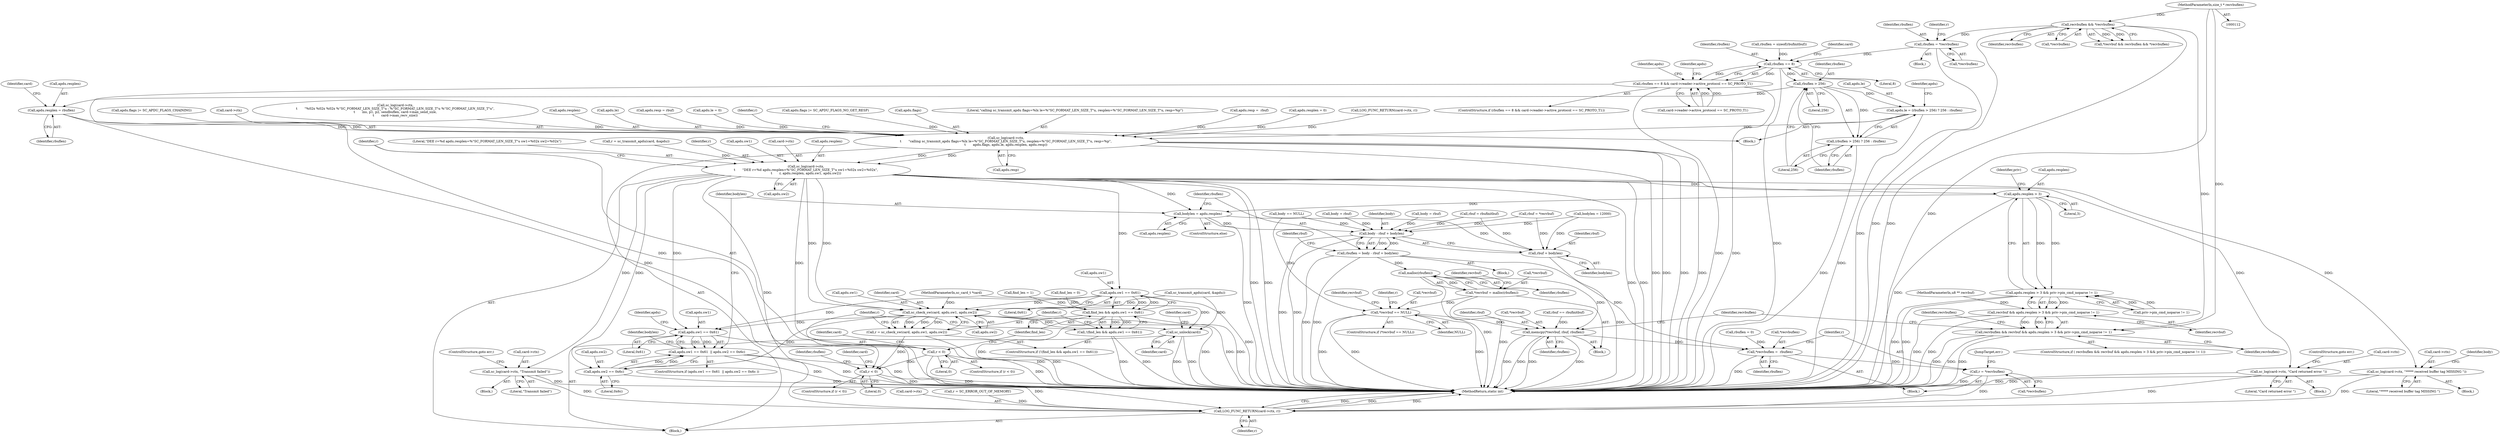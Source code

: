 digraph "0_OpenSC_8fe377e93b4b56060e5bbfb6f3142ceaeca744fa_14@API" {
"1000182" [label="(Call,rbuflen = *recvbuflen)"];
"1000173" [label="(Call,recvbuflen && *recvbuflen)"];
"1000120" [label="(MethodParameterIn,size_t * recvbuflen)"];
"1000217" [label="(Call,rbuflen == 8)"];
"1000216" [label="(Call,rbuflen == 8 && card->reader->active_protocol == SC_PROTO_T1)"];
"1000264" [label="(Call,rbuflen > 256)"];
"1000259" [label="(Call,apdu.le = (rbuflen > 256) ? 256 : rbuflen)"];
"1000291" [label="(Call,sc_log(card->ctx,\n\t       \"calling sc_transmit_apdu flags=%lx le=%\"SC_FORMAT_LEN_SIZE_T\"u, resplen=%\"SC_FORMAT_LEN_SIZE_T\"u, resp=%p\",\n\t       apdu.flags, apdu.le, apdu.resplen, apdu.resp))"];
"1000314" [label="(Call,sc_log(card->ctx,\n\t       \"DEE r=%d apdu.resplen=%\"SC_FORMAT_LEN_SIZE_T\"u sw1=%02x sw2=%02x\",\n\t       r, apdu.resplen, apdu.sw1, apdu.sw2))"];
"1000330" [label="(Call,r < 0)"];
"1000360" [label="(Call,r < 0)"];
"1000490" [label="(Call,LOG_FUNC_RETURN(card->ctx, r))"];
"1000334" [label="(Call,sc_log(card->ctx, \"Transmit failed\"))"];
"1000344" [label="(Call,apdu.sw1 == 0x61)"];
"1000342" [label="(Call,find_len && apdu.sw1 == 0x61)"];
"1000341" [label="(Call,!(find_len && apdu.sw1 == 0x61))"];
"1000351" [label="(Call,sc_check_sw(card, apdu.sw1, apdu.sw2))"];
"1000349" [label="(Call,r = sc_check_sw(card, apdu.sw1, apdu.sw2))"];
"1000425" [label="(Call,apdu.sw1 == 0x61)"];
"1000424" [label="(Call,apdu.sw1 == 0x61  || apdu.sw2 == 0x6c)"];
"1000430" [label="(Call,apdu.sw2 == 0x6c)"];
"1000488" [label="(Call,sc_unlock(card))"];
"1000364" [label="(Call,sc_log(card->ctx, \"Card returned error \"))"];
"1000379" [label="(Call,apdu.resplen > 3)"];
"1000378" [label="(Call,apdu.resplen > 3 && priv->pin_cmd_noparse != 1)"];
"1000376" [label="(Call,recvbuf && apdu.resplen > 3 && priv->pin_cmd_noparse != 1)"];
"1000374" [label="(Call,recvbuflen && recvbuf && apdu.resplen > 3 && priv->pin_cmd_noparse != 1)"];
"1000439" [label="(Call,bodylen = apdu.resplen)"];
"1000446" [label="(Call,body - rbuf + bodylen)"];
"1000444" [label="(Call,rbuflen = body - rbuf + bodylen)"];
"1000459" [label="(Call,malloc(rbuflen))"];
"1000456" [label="(Call,*recvbuf = malloc(rbuflen))"];
"1000462" [label="(Call,*recvbuf == NULL)"];
"1000471" [label="(Call,memcpy(*recvbuf, rbuf, rbuflen))"];
"1000479" [label="(Call,*recvbuflen =  rbuflen)"];
"1000483" [label="(Call,r = *recvbuflen)"];
"1000448" [label="(Call,rbuf + bodylen)"];
"1000415" [label="(Call,sc_log(card->ctx, \"***** received buffer tag MISSING \"))"];
"1000263" [label="(Call,(rbuflen > 256) ? 256 : rbuflen)"];
"1000269" [label="(Call,apdu.resplen = rbuflen)"];
"1000483" [label="(Call,r = *recvbuflen)"];
"1000424" [label="(Call,apdu.sw1 == 0x61  || apdu.sw2 == 0x6c)"];
"1000484" [label="(Identifier,r)"];
"1000170" [label="(Call,*recvbuf && recvbuflen && *recvbuflen)"];
"1000478" [label="(Block,)"];
"1000415" [label="(Call,sc_log(card->ctx, \"***** received buffer tag MISSING \"))"];
"1000228" [label="(Call,apdu.flags |= SC_APDU_FLAGS_NO_GET_RESP)"];
"1000468" [label="(Identifier,r)"];
"1000364" [label="(Call,sc_log(card->ctx, \"Card returned error \"))"];
"1000260" [label="(Call,apdu.le)"];
"1000492" [label="(Identifier,card)"];
"1000378" [label="(Call,apdu.resplen > 3 && priv->pin_cmd_noparse != 1)"];
"1000174" [label="(Identifier,recvbuflen)"];
"1000121" [label="(Block,)"];
"1000220" [label="(Call,card->reader->active_protocol == SC_PROTO_T1)"];
"1000340" [label="(ControlStructure,if (!(find_len && apdu.sw1 == 0x61)))"];
"1000296" [label="(Call,apdu.flags)"];
"1000348" [label="(Literal,0x61)"];
"1000376" [label="(Call,recvbuf && apdu.resplen > 3 && priv->pin_cmd_noparse != 1)"];
"1000269" [label="(Call,apdu.resplen = rbuflen)"];
"1000326" [label="(Call,apdu.sw2)"];
"1000474" [label="(Identifier,rbuf)"];
"1000477" [label="(Identifier,recvbuflen)"];
"1000263" [label="(Call,(rbuflen > 256) ? 256 : rbuflen)"];
"1000163" [label="(Call,rbuflen = sizeof(rbufinitbuf))"];
"1000266" [label="(Literal,256)"];
"1000380" [label="(Call,apdu.resplen)"];
"1000350" [label="(Identifier,r)"];
"1000356" [label="(Call,apdu.sw2)"];
"1000182" [label="(Call,rbuflen = *recvbuflen)"];
"1000370" [label="(Call,rbuflen = 0)"];
"1000319" [label="(Identifier,r)"];
"1000295" [label="(Literal,\"calling sc_transmit_apdu flags=%lx le=%\"SC_FORMAT_LEN_SIZE_T\"u, resplen=%\"SC_FORMAT_LEN_SIZE_T\"u, resp=%p\")"];
"1000363" [label="(Block,)"];
"1000463" [label="(Call,*recvbuf)"];
"1000344" [label="(Call,apdu.sw1 == 0x61)"];
"1000330" [label="(Call,r < 0)"];
"1000291" [label="(Call,sc_log(card->ctx,\n\t       \"calling sc_transmit_apdu flags=%lx le=%\"SC_FORMAT_LEN_SIZE_T\"u, resplen=%\"SC_FORMAT_LEN_SIZE_T\"u, resp=%p\",\n\t       apdu.flags, apdu.le, apdu.resplen, apdu.resp))"];
"1000368" [label="(Literal,\"Card returned error \")"];
"1000276" [label="(Call,apdu.resp =  rbuf)"];
"1000332" [label="(Literal,0)"];
"1000238" [label="(Identifier,apdu)"];
"1000384" [label="(Call,priv->pin_cmd_noparse != 1)"];
"1000271" [label="(Identifier,apdu)"];
"1000392" [label="(Identifier,recvbuflen)"];
"1000426" [label="(Call,apdu.sw1)"];
"1000435" [label="(Call,bodylen = 12000)"];
"1000472" [label="(Call,*recvbuf)"];
"1000223" [label="(Identifier,card)"];
"1000371" [label="(Identifier,rbuflen)"];
"1000491" [label="(Call,card->ctx)"];
"1000447" [label="(Identifier,body)"];
"1000215" [label="(ControlStructure,if (rbuflen == 8 && card->reader->active_protocol == SC_PROTO_T1))"];
"1000338" [label="(Literal,\"Transmit failed\")"];
"1000489" [label="(Identifier,card)"];
"1000323" [label="(Call,apdu.sw1)"];
"1000462" [label="(Call,*recvbuf == NULL)"];
"1000480" [label="(Call,*recvbuflen)"];
"1000431" [label="(Call,apdu.sw2)"];
"1000365" [label="(Call,card->ctx)"];
"1000331" [label="(Identifier,r)"];
"1000286" [label="(Call,apdu.resplen = 0)"];
"1000460" [label="(Identifier,rbuflen)"];
"1000414" [label="(Block,)"];
"1000386" [label="(Identifier,priv)"];
"1000465" [label="(Identifier,NULL)"];
"1000160" [label="(Call,rbuf = rbufinitbuf)"];
"1000293" [label="(Identifier,card)"];
"1000253" [label="(Block,)"];
"1000494" [label="(Identifier,r)"];
"1000379" [label="(Call,apdu.resplen > 3)"];
"1000219" [label="(Literal,8)"];
"1000429" [label="(Literal,0x61)"];
"1000488" [label="(Call,sc_unlock(card))"];
"1000310" [label="(Call,sc_transmit_apdu(card, &apdu))"];
"1000264" [label="(Call,rbuflen > 256)"];
"1000416" [label="(Call,card->ctx)"];
"1000375" [label="(Identifier,recvbuflen)"];
"1000482" [label="(Identifier,rbuflen)"];
"1000194" [label="(Call,LOG_FUNC_RETURN(card->ctx, r))"];
"1000333" [label="(Block,)"];
"1000383" [label="(Literal,3)"];
"1000360" [label="(Call,r < 0)"];
"1000464" [label="(Identifier,recvbuf)"];
"1000177" [label="(Block,)"];
"1000432" [label="(Identifier,apdu)"];
"1000479" [label="(Call,*recvbuflen =  rbuflen)"];
"1000341" [label="(Call,!(find_len && apdu.sw1 == 0x61))"];
"1000270" [label="(Call,apdu.resplen)"];
"1000353" [label="(Call,apdu.sw1)"];
"1000459" [label="(Call,malloc(rbuflen))"];
"1000411" [label="(Call,body == NULL)"];
"1000113" [label="(MethodParameterIn,sc_card_t *card)"];
"1000265" [label="(Identifier,rbuflen)"];
"1000473" [label="(Identifier,recvbuf)"];
"1000475" [label="(Identifier,rbuflen)"];
"1000187" [label="(Identifier,r)"];
"1000389" [label="(Block,)"];
"1000441" [label="(Call,apdu.resplen)"];
"1000183" [label="(Identifier,rbuflen)"];
"1000485" [label="(Call,*recvbuflen)"];
"1000230" [label="(Identifier,apdu)"];
"1000210" [label="(Call,apdu.flags |= SC_APDU_FLAGS_CHAINING)"];
"1000352" [label="(Identifier,card)"];
"1000132" [label="(Call,find_len = 0)"];
"1000436" [label="(Identifier,bodylen)"];
"1000351" [label="(Call,sc_check_sw(card, apdu.sw1, apdu.sw2))"];
"1000175" [label="(Call,*recvbuflen)"];
"1000335" [label="(Call,card->ctx)"];
"1000456" [label="(Call,*recvbuf = malloc(rbuflen))"];
"1000490" [label="(Call,LOG_FUNC_RETURN(card->ctx, r))"];
"1000448" [label="(Call,rbuf + bodylen)"];
"1000461" [label="(ControlStructure,if (*recvbuf == NULL))"];
"1000449" [label="(Identifier,rbuf)"];
"1000359" [label="(ControlStructure,if (r < 0))"];
"1000292" [label="(Call,card->ctx)"];
"1000178" [label="(Call,rbuf = *recvbuf)"];
"1000334" [label="(Call,sc_log(card->ctx, \"Transmit failed\"))"];
"1000345" [label="(Call,apdu.sw1)"];
"1000452" [label="(Call,rbuf == rbufinitbuf)"];
"1000120" [label="(MethodParameterIn,size_t * recvbuflen)"];
"1000495" [label="(MethodReturn,static int)"];
"1000343" [label="(Identifier,find_len)"];
"1000184" [label="(Call,*recvbuflen)"];
"1000420" [label="(Call,body = rbuf)"];
"1000487" [label="(JumpTarget,err:)"];
"1000453" [label="(Identifier,rbuf)"];
"1000457" [label="(Call,*recvbuf)"];
"1000218" [label="(Identifier,rbuflen)"];
"1000467" [label="(Call,r = SC_ERROR_OUT_OF_MEMORY)"];
"1000430" [label="(Call,apdu.sw2 == 0x6c)"];
"1000339" [label="(ControlStructure,goto err;)"];
"1000233" [label="(Call,find_len = 1)"];
"1000267" [label="(Literal,256)"];
"1000425" [label="(Call,apdu.sw1 == 0x61)"];
"1000439" [label="(Call,bodylen = apdu.resplen)"];
"1000273" [label="(Identifier,rbuflen)"];
"1000216" [label="(Call,rbuflen == 8 && card->reader->active_protocol == SC_PROTO_T1)"];
"1000342" [label="(Call,find_len && apdu.sw1 == 0x61)"];
"1000315" [label="(Call,card->ctx)"];
"1000369" [label="(ControlStructure,goto err;)"];
"1000366" [label="(Identifier,card)"];
"1000145" [label="(Call,sc_log(card->ctx,\n\t       \"%02x %02x %02x %\"SC_FORMAT_LEN_SIZE_T\"u : %\"SC_FORMAT_LEN_SIZE_T\"u %\"SC_FORMAT_LEN_SIZE_T\"u\",\n\t       ins, p1, p2, sendbuflen, card->max_send_size,\n\t       card->max_recv_size))"];
"1000320" [label="(Call,apdu.resplen)"];
"1000445" [label="(Identifier,rbuflen)"];
"1000394" [label="(Call,body = rbuf)"];
"1000302" [label="(Call,apdu.resplen)"];
"1000305" [label="(Call,apdu.resp)"];
"1000119" [label="(MethodParameterIn,u8 ** recvbuf)"];
"1000318" [label="(Literal,\"DEE r=%d apdu.resplen=%\"SC_FORMAT_LEN_SIZE_T\"u sw1=%02x sw2=%02x\")"];
"1000217" [label="(Call,rbuflen == 8)"];
"1000450" [label="(Identifier,bodylen)"];
"1000444" [label="(Call,rbuflen = body - rbuf + bodylen)"];
"1000419" [label="(Literal,\"***** received buffer tag MISSING \")"];
"1000471" [label="(Call,memcpy(*recvbuf, rbuf, rbuflen))"];
"1000434" [label="(Literal,0x6c)"];
"1000268" [label="(Identifier,rbuflen)"];
"1000440" [label="(Identifier,bodylen)"];
"1000299" [label="(Call,apdu.le)"];
"1000421" [label="(Identifier,body)"];
"1000173" [label="(Call,recvbuflen && *recvbuflen)"];
"1000259" [label="(Call,apdu.le = (rbuflen > 256) ? 256 : rbuflen)"];
"1000329" [label="(ControlStructure,if (r < 0))"];
"1000254" [label="(Call,apdu.resp = rbuf)"];
"1000455" [label="(Block,)"];
"1000336" [label="(Identifier,card)"];
"1000438" [label="(ControlStructure,else)"];
"1000281" [label="(Call,apdu.le = 0)"];
"1000309" [label="(Identifier,r)"];
"1000423" [label="(ControlStructure,if (apdu.sw1 == 0x61  || apdu.sw2 == 0x6c ))"];
"1000446" [label="(Call,body - rbuf + bodylen)"];
"1000349" [label="(Call,r = sc_check_sw(card, apdu.sw1, apdu.sw2))"];
"1000377" [label="(Identifier,recvbuf)"];
"1000314" [label="(Call,sc_log(card->ctx,\n\t       \"DEE r=%d apdu.resplen=%\"SC_FORMAT_LEN_SIZE_T\"u sw1=%02x sw2=%02x\",\n\t       r, apdu.resplen, apdu.sw1, apdu.sw2))"];
"1000374" [label="(Call,recvbuflen && recvbuf && apdu.resplen > 3 && priv->pin_cmd_noparse != 1)"];
"1000362" [label="(Literal,0)"];
"1000373" [label="(ControlStructure,if ( recvbuflen && recvbuf && apdu.resplen > 3 && priv->pin_cmd_noparse != 1))"];
"1000361" [label="(Identifier,r)"];
"1000308" [label="(Call,r = sc_transmit_apdu(card, &apdu))"];
"1000182" -> "1000177"  [label="AST: "];
"1000182" -> "1000184"  [label="CFG: "];
"1000183" -> "1000182"  [label="AST: "];
"1000184" -> "1000182"  [label="AST: "];
"1000187" -> "1000182"  [label="CFG: "];
"1000182" -> "1000495"  [label="DDG: "];
"1000173" -> "1000182"  [label="DDG: "];
"1000182" -> "1000217"  [label="DDG: "];
"1000173" -> "1000170"  [label="AST: "];
"1000173" -> "1000174"  [label="CFG: "];
"1000173" -> "1000175"  [label="CFG: "];
"1000174" -> "1000173"  [label="AST: "];
"1000175" -> "1000173"  [label="AST: "];
"1000170" -> "1000173"  [label="CFG: "];
"1000173" -> "1000495"  [label="DDG: "];
"1000173" -> "1000495"  [label="DDG: "];
"1000173" -> "1000170"  [label="DDG: "];
"1000173" -> "1000170"  [label="DDG: "];
"1000120" -> "1000173"  [label="DDG: "];
"1000173" -> "1000374"  [label="DDG: "];
"1000120" -> "1000112"  [label="AST: "];
"1000120" -> "1000495"  [label="DDG: "];
"1000120" -> "1000374"  [label="DDG: "];
"1000217" -> "1000216"  [label="AST: "];
"1000217" -> "1000219"  [label="CFG: "];
"1000218" -> "1000217"  [label="AST: "];
"1000219" -> "1000217"  [label="AST: "];
"1000223" -> "1000217"  [label="CFG: "];
"1000216" -> "1000217"  [label="CFG: "];
"1000217" -> "1000495"  [label="DDG: "];
"1000217" -> "1000216"  [label="DDG: "];
"1000217" -> "1000216"  [label="DDG: "];
"1000163" -> "1000217"  [label="DDG: "];
"1000217" -> "1000264"  [label="DDG: "];
"1000216" -> "1000215"  [label="AST: "];
"1000216" -> "1000220"  [label="CFG: "];
"1000220" -> "1000216"  [label="AST: "];
"1000230" -> "1000216"  [label="CFG: "];
"1000238" -> "1000216"  [label="CFG: "];
"1000216" -> "1000495"  [label="DDG: "];
"1000216" -> "1000495"  [label="DDG: "];
"1000216" -> "1000495"  [label="DDG: "];
"1000220" -> "1000216"  [label="DDG: "];
"1000220" -> "1000216"  [label="DDG: "];
"1000264" -> "1000263"  [label="AST: "];
"1000264" -> "1000266"  [label="CFG: "];
"1000265" -> "1000264"  [label="AST: "];
"1000266" -> "1000264"  [label="AST: "];
"1000267" -> "1000264"  [label="CFG: "];
"1000268" -> "1000264"  [label="CFG: "];
"1000264" -> "1000259"  [label="DDG: "];
"1000264" -> "1000263"  [label="DDG: "];
"1000264" -> "1000269"  [label="DDG: "];
"1000259" -> "1000253"  [label="AST: "];
"1000259" -> "1000263"  [label="CFG: "];
"1000260" -> "1000259"  [label="AST: "];
"1000263" -> "1000259"  [label="AST: "];
"1000271" -> "1000259"  [label="CFG: "];
"1000259" -> "1000495"  [label="DDG: "];
"1000259" -> "1000291"  [label="DDG: "];
"1000291" -> "1000121"  [label="AST: "];
"1000291" -> "1000305"  [label="CFG: "];
"1000292" -> "1000291"  [label="AST: "];
"1000295" -> "1000291"  [label="AST: "];
"1000296" -> "1000291"  [label="AST: "];
"1000299" -> "1000291"  [label="AST: "];
"1000302" -> "1000291"  [label="AST: "];
"1000305" -> "1000291"  [label="AST: "];
"1000309" -> "1000291"  [label="CFG: "];
"1000291" -> "1000495"  [label="DDG: "];
"1000291" -> "1000495"  [label="DDG: "];
"1000291" -> "1000495"  [label="DDG: "];
"1000291" -> "1000495"  [label="DDG: "];
"1000194" -> "1000291"  [label="DDG: "];
"1000145" -> "1000291"  [label="DDG: "];
"1000228" -> "1000291"  [label="DDG: "];
"1000210" -> "1000291"  [label="DDG: "];
"1000281" -> "1000291"  [label="DDG: "];
"1000286" -> "1000291"  [label="DDG: "];
"1000269" -> "1000291"  [label="DDG: "];
"1000254" -> "1000291"  [label="DDG: "];
"1000276" -> "1000291"  [label="DDG: "];
"1000291" -> "1000314"  [label="DDG: "];
"1000291" -> "1000314"  [label="DDG: "];
"1000314" -> "1000121"  [label="AST: "];
"1000314" -> "1000326"  [label="CFG: "];
"1000315" -> "1000314"  [label="AST: "];
"1000318" -> "1000314"  [label="AST: "];
"1000319" -> "1000314"  [label="AST: "];
"1000320" -> "1000314"  [label="AST: "];
"1000323" -> "1000314"  [label="AST: "];
"1000326" -> "1000314"  [label="AST: "];
"1000331" -> "1000314"  [label="CFG: "];
"1000314" -> "1000495"  [label="DDG: "];
"1000314" -> "1000495"  [label="DDG: "];
"1000314" -> "1000495"  [label="DDG: "];
"1000314" -> "1000495"  [label="DDG: "];
"1000308" -> "1000314"  [label="DDG: "];
"1000314" -> "1000330"  [label="DDG: "];
"1000314" -> "1000334"  [label="DDG: "];
"1000314" -> "1000344"  [label="DDG: "];
"1000314" -> "1000351"  [label="DDG: "];
"1000314" -> "1000351"  [label="DDG: "];
"1000314" -> "1000364"  [label="DDG: "];
"1000314" -> "1000379"  [label="DDG: "];
"1000314" -> "1000415"  [label="DDG: "];
"1000314" -> "1000425"  [label="DDG: "];
"1000314" -> "1000430"  [label="DDG: "];
"1000314" -> "1000439"  [label="DDG: "];
"1000314" -> "1000490"  [label="DDG: "];
"1000330" -> "1000329"  [label="AST: "];
"1000330" -> "1000332"  [label="CFG: "];
"1000331" -> "1000330"  [label="AST: "];
"1000332" -> "1000330"  [label="AST: "];
"1000336" -> "1000330"  [label="CFG: "];
"1000343" -> "1000330"  [label="CFG: "];
"1000330" -> "1000495"  [label="DDG: "];
"1000330" -> "1000360"  [label="DDG: "];
"1000330" -> "1000490"  [label="DDG: "];
"1000360" -> "1000359"  [label="AST: "];
"1000360" -> "1000362"  [label="CFG: "];
"1000361" -> "1000360"  [label="AST: "];
"1000362" -> "1000360"  [label="AST: "];
"1000366" -> "1000360"  [label="CFG: "];
"1000371" -> "1000360"  [label="CFG: "];
"1000360" -> "1000495"  [label="DDG: "];
"1000349" -> "1000360"  [label="DDG: "];
"1000360" -> "1000490"  [label="DDG: "];
"1000490" -> "1000121"  [label="AST: "];
"1000490" -> "1000494"  [label="CFG: "];
"1000491" -> "1000490"  [label="AST: "];
"1000494" -> "1000490"  [label="AST: "];
"1000495" -> "1000490"  [label="CFG: "];
"1000490" -> "1000495"  [label="DDG: "];
"1000490" -> "1000495"  [label="DDG: "];
"1000490" -> "1000495"  [label="DDG: "];
"1000364" -> "1000490"  [label="DDG: "];
"1000415" -> "1000490"  [label="DDG: "];
"1000334" -> "1000490"  [label="DDG: "];
"1000467" -> "1000490"  [label="DDG: "];
"1000483" -> "1000490"  [label="DDG: "];
"1000334" -> "1000333"  [label="AST: "];
"1000334" -> "1000338"  [label="CFG: "];
"1000335" -> "1000334"  [label="AST: "];
"1000338" -> "1000334"  [label="AST: "];
"1000339" -> "1000334"  [label="CFG: "];
"1000334" -> "1000495"  [label="DDG: "];
"1000344" -> "1000342"  [label="AST: "];
"1000344" -> "1000348"  [label="CFG: "];
"1000345" -> "1000344"  [label="AST: "];
"1000348" -> "1000344"  [label="AST: "];
"1000342" -> "1000344"  [label="CFG: "];
"1000344" -> "1000495"  [label="DDG: "];
"1000344" -> "1000342"  [label="DDG: "];
"1000344" -> "1000342"  [label="DDG: "];
"1000344" -> "1000351"  [label="DDG: "];
"1000344" -> "1000425"  [label="DDG: "];
"1000342" -> "1000341"  [label="AST: "];
"1000342" -> "1000343"  [label="CFG: "];
"1000343" -> "1000342"  [label="AST: "];
"1000341" -> "1000342"  [label="CFG: "];
"1000342" -> "1000495"  [label="DDG: "];
"1000342" -> "1000495"  [label="DDG: "];
"1000342" -> "1000341"  [label="DDG: "];
"1000342" -> "1000341"  [label="DDG: "];
"1000132" -> "1000342"  [label="DDG: "];
"1000233" -> "1000342"  [label="DDG: "];
"1000341" -> "1000340"  [label="AST: "];
"1000350" -> "1000341"  [label="CFG: "];
"1000361" -> "1000341"  [label="CFG: "];
"1000341" -> "1000495"  [label="DDG: "];
"1000341" -> "1000495"  [label="DDG: "];
"1000351" -> "1000349"  [label="AST: "];
"1000351" -> "1000356"  [label="CFG: "];
"1000352" -> "1000351"  [label="AST: "];
"1000353" -> "1000351"  [label="AST: "];
"1000356" -> "1000351"  [label="AST: "];
"1000349" -> "1000351"  [label="CFG: "];
"1000351" -> "1000495"  [label="DDG: "];
"1000351" -> "1000495"  [label="DDG: "];
"1000351" -> "1000349"  [label="DDG: "];
"1000351" -> "1000349"  [label="DDG: "];
"1000351" -> "1000349"  [label="DDG: "];
"1000310" -> "1000351"  [label="DDG: "];
"1000113" -> "1000351"  [label="DDG: "];
"1000351" -> "1000425"  [label="DDG: "];
"1000351" -> "1000430"  [label="DDG: "];
"1000351" -> "1000488"  [label="DDG: "];
"1000349" -> "1000340"  [label="AST: "];
"1000350" -> "1000349"  [label="AST: "];
"1000361" -> "1000349"  [label="CFG: "];
"1000349" -> "1000495"  [label="DDG: "];
"1000425" -> "1000424"  [label="AST: "];
"1000425" -> "1000429"  [label="CFG: "];
"1000426" -> "1000425"  [label="AST: "];
"1000429" -> "1000425"  [label="AST: "];
"1000432" -> "1000425"  [label="CFG: "];
"1000424" -> "1000425"  [label="CFG: "];
"1000425" -> "1000495"  [label="DDG: "];
"1000425" -> "1000424"  [label="DDG: "];
"1000425" -> "1000424"  [label="DDG: "];
"1000424" -> "1000423"  [label="AST: "];
"1000424" -> "1000430"  [label="CFG: "];
"1000430" -> "1000424"  [label="AST: "];
"1000436" -> "1000424"  [label="CFG: "];
"1000440" -> "1000424"  [label="CFG: "];
"1000424" -> "1000495"  [label="DDG: "];
"1000424" -> "1000495"  [label="DDG: "];
"1000424" -> "1000495"  [label="DDG: "];
"1000430" -> "1000424"  [label="DDG: "];
"1000430" -> "1000424"  [label="DDG: "];
"1000430" -> "1000434"  [label="CFG: "];
"1000431" -> "1000430"  [label="AST: "];
"1000434" -> "1000430"  [label="AST: "];
"1000430" -> "1000495"  [label="DDG: "];
"1000488" -> "1000121"  [label="AST: "];
"1000488" -> "1000489"  [label="CFG: "];
"1000489" -> "1000488"  [label="AST: "];
"1000492" -> "1000488"  [label="CFG: "];
"1000488" -> "1000495"  [label="DDG: "];
"1000488" -> "1000495"  [label="DDG: "];
"1000310" -> "1000488"  [label="DDG: "];
"1000113" -> "1000488"  [label="DDG: "];
"1000364" -> "1000363"  [label="AST: "];
"1000364" -> "1000368"  [label="CFG: "];
"1000365" -> "1000364"  [label="AST: "];
"1000368" -> "1000364"  [label="AST: "];
"1000369" -> "1000364"  [label="CFG: "];
"1000364" -> "1000495"  [label="DDG: "];
"1000379" -> "1000378"  [label="AST: "];
"1000379" -> "1000383"  [label="CFG: "];
"1000380" -> "1000379"  [label="AST: "];
"1000383" -> "1000379"  [label="AST: "];
"1000386" -> "1000379"  [label="CFG: "];
"1000378" -> "1000379"  [label="CFG: "];
"1000379" -> "1000495"  [label="DDG: "];
"1000379" -> "1000378"  [label="DDG: "];
"1000379" -> "1000378"  [label="DDG: "];
"1000379" -> "1000439"  [label="DDG: "];
"1000378" -> "1000376"  [label="AST: "];
"1000378" -> "1000384"  [label="CFG: "];
"1000384" -> "1000378"  [label="AST: "];
"1000376" -> "1000378"  [label="CFG: "];
"1000378" -> "1000495"  [label="DDG: "];
"1000378" -> "1000495"  [label="DDG: "];
"1000378" -> "1000376"  [label="DDG: "];
"1000378" -> "1000376"  [label="DDG: "];
"1000384" -> "1000378"  [label="DDG: "];
"1000384" -> "1000378"  [label="DDG: "];
"1000376" -> "1000374"  [label="AST: "];
"1000376" -> "1000377"  [label="CFG: "];
"1000377" -> "1000376"  [label="AST: "];
"1000374" -> "1000376"  [label="CFG: "];
"1000376" -> "1000495"  [label="DDG: "];
"1000376" -> "1000495"  [label="DDG: "];
"1000376" -> "1000374"  [label="DDG: "];
"1000376" -> "1000374"  [label="DDG: "];
"1000119" -> "1000376"  [label="DDG: "];
"1000374" -> "1000373"  [label="AST: "];
"1000374" -> "1000375"  [label="CFG: "];
"1000375" -> "1000374"  [label="AST: "];
"1000392" -> "1000374"  [label="CFG: "];
"1000477" -> "1000374"  [label="CFG: "];
"1000374" -> "1000495"  [label="DDG: "];
"1000374" -> "1000495"  [label="DDG: "];
"1000374" -> "1000495"  [label="DDG: "];
"1000439" -> "1000438"  [label="AST: "];
"1000439" -> "1000441"  [label="CFG: "];
"1000440" -> "1000439"  [label="AST: "];
"1000441" -> "1000439"  [label="AST: "];
"1000445" -> "1000439"  [label="CFG: "];
"1000439" -> "1000495"  [label="DDG: "];
"1000439" -> "1000446"  [label="DDG: "];
"1000439" -> "1000448"  [label="DDG: "];
"1000446" -> "1000444"  [label="AST: "];
"1000446" -> "1000448"  [label="CFG: "];
"1000447" -> "1000446"  [label="AST: "];
"1000448" -> "1000446"  [label="AST: "];
"1000444" -> "1000446"  [label="CFG: "];
"1000446" -> "1000495"  [label="DDG: "];
"1000446" -> "1000495"  [label="DDG: "];
"1000446" -> "1000444"  [label="DDG: "];
"1000446" -> "1000444"  [label="DDG: "];
"1000411" -> "1000446"  [label="DDG: "];
"1000420" -> "1000446"  [label="DDG: "];
"1000394" -> "1000446"  [label="DDG: "];
"1000178" -> "1000446"  [label="DDG: "];
"1000160" -> "1000446"  [label="DDG: "];
"1000435" -> "1000446"  [label="DDG: "];
"1000444" -> "1000389"  [label="AST: "];
"1000445" -> "1000444"  [label="AST: "];
"1000453" -> "1000444"  [label="CFG: "];
"1000444" -> "1000495"  [label="DDG: "];
"1000444" -> "1000495"  [label="DDG: "];
"1000444" -> "1000459"  [label="DDG: "];
"1000444" -> "1000479"  [label="DDG: "];
"1000459" -> "1000456"  [label="AST: "];
"1000459" -> "1000460"  [label="CFG: "];
"1000460" -> "1000459"  [label="AST: "];
"1000456" -> "1000459"  [label="CFG: "];
"1000459" -> "1000495"  [label="DDG: "];
"1000459" -> "1000456"  [label="DDG: "];
"1000459" -> "1000471"  [label="DDG: "];
"1000456" -> "1000455"  [label="AST: "];
"1000457" -> "1000456"  [label="AST: "];
"1000464" -> "1000456"  [label="CFG: "];
"1000456" -> "1000495"  [label="DDG: "];
"1000456" -> "1000462"  [label="DDG: "];
"1000462" -> "1000461"  [label="AST: "];
"1000462" -> "1000465"  [label="CFG: "];
"1000463" -> "1000462"  [label="AST: "];
"1000465" -> "1000462"  [label="AST: "];
"1000468" -> "1000462"  [label="CFG: "];
"1000473" -> "1000462"  [label="CFG: "];
"1000462" -> "1000495"  [label="DDG: "];
"1000462" -> "1000495"  [label="DDG: "];
"1000462" -> "1000495"  [label="DDG: "];
"1000411" -> "1000462"  [label="DDG: "];
"1000462" -> "1000471"  [label="DDG: "];
"1000471" -> "1000455"  [label="AST: "];
"1000471" -> "1000475"  [label="CFG: "];
"1000472" -> "1000471"  [label="AST: "];
"1000474" -> "1000471"  [label="AST: "];
"1000475" -> "1000471"  [label="AST: "];
"1000477" -> "1000471"  [label="CFG: "];
"1000471" -> "1000495"  [label="DDG: "];
"1000471" -> "1000495"  [label="DDG: "];
"1000471" -> "1000495"  [label="DDG: "];
"1000471" -> "1000495"  [label="DDG: "];
"1000452" -> "1000471"  [label="DDG: "];
"1000471" -> "1000479"  [label="DDG: "];
"1000479" -> "1000478"  [label="AST: "];
"1000479" -> "1000482"  [label="CFG: "];
"1000480" -> "1000479"  [label="AST: "];
"1000482" -> "1000479"  [label="AST: "];
"1000484" -> "1000479"  [label="CFG: "];
"1000479" -> "1000495"  [label="DDG: "];
"1000370" -> "1000479"  [label="DDG: "];
"1000479" -> "1000483"  [label="DDG: "];
"1000483" -> "1000478"  [label="AST: "];
"1000483" -> "1000485"  [label="CFG: "];
"1000484" -> "1000483"  [label="AST: "];
"1000485" -> "1000483"  [label="AST: "];
"1000487" -> "1000483"  [label="CFG: "];
"1000483" -> "1000495"  [label="DDG: "];
"1000448" -> "1000450"  [label="CFG: "];
"1000449" -> "1000448"  [label="AST: "];
"1000450" -> "1000448"  [label="AST: "];
"1000448" -> "1000495"  [label="DDG: "];
"1000178" -> "1000448"  [label="DDG: "];
"1000160" -> "1000448"  [label="DDG: "];
"1000435" -> "1000448"  [label="DDG: "];
"1000415" -> "1000414"  [label="AST: "];
"1000415" -> "1000419"  [label="CFG: "];
"1000416" -> "1000415"  [label="AST: "];
"1000419" -> "1000415"  [label="AST: "];
"1000421" -> "1000415"  [label="CFG: "];
"1000415" -> "1000495"  [label="DDG: "];
"1000263" -> "1000267"  [label="CFG: "];
"1000263" -> "1000268"  [label="CFG: "];
"1000267" -> "1000263"  [label="AST: "];
"1000268" -> "1000263"  [label="AST: "];
"1000263" -> "1000495"  [label="DDG: "];
"1000269" -> "1000253"  [label="AST: "];
"1000269" -> "1000273"  [label="CFG: "];
"1000270" -> "1000269"  [label="AST: "];
"1000273" -> "1000269"  [label="AST: "];
"1000293" -> "1000269"  [label="CFG: "];
"1000269" -> "1000495"  [label="DDG: "];
}

